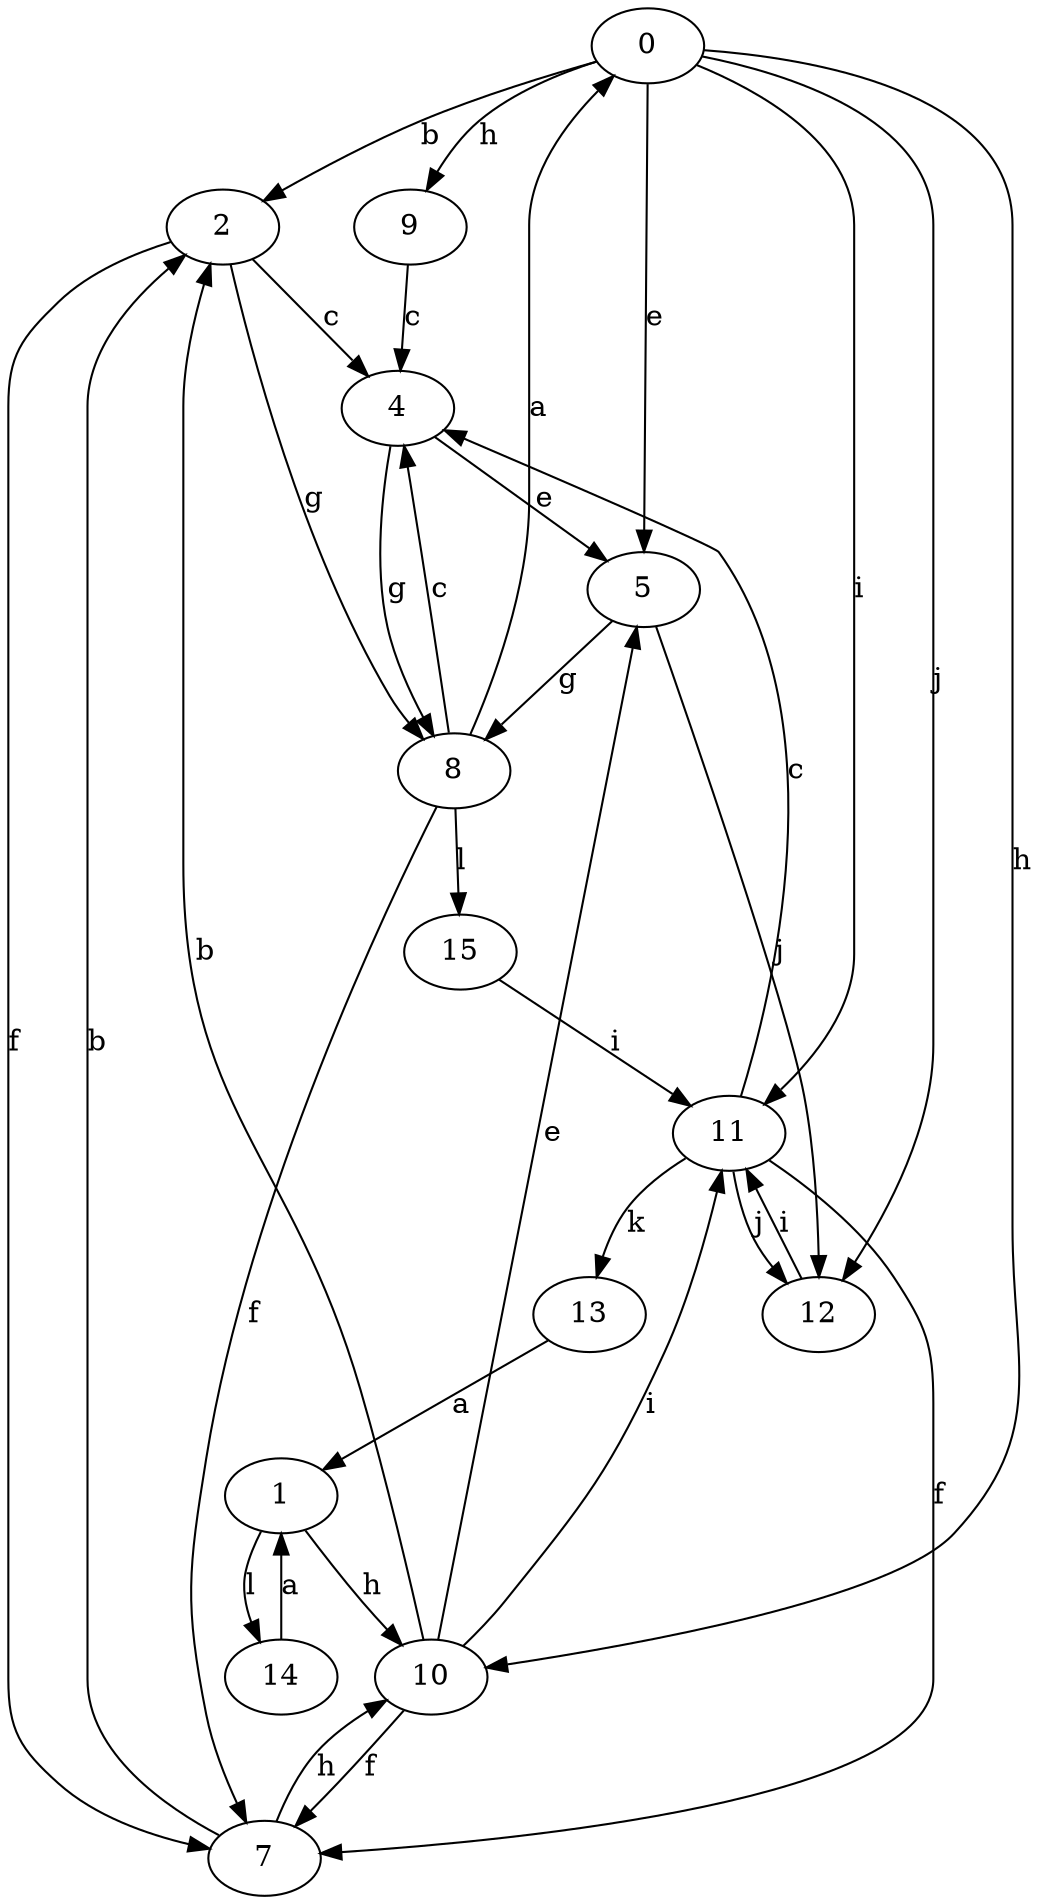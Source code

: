 strict digraph  {
0;
1;
2;
4;
5;
7;
8;
9;
10;
11;
12;
13;
14;
15;
0 -> 2  [label=b];
0 -> 5  [label=e];
0 -> 9  [label=h];
0 -> 10  [label=h];
0 -> 11  [label=i];
0 -> 12  [label=j];
1 -> 10  [label=h];
1 -> 14  [label=l];
2 -> 4  [label=c];
2 -> 7  [label=f];
2 -> 8  [label=g];
4 -> 5  [label=e];
4 -> 8  [label=g];
5 -> 8  [label=g];
5 -> 12  [label=j];
7 -> 2  [label=b];
7 -> 10  [label=h];
8 -> 0  [label=a];
8 -> 4  [label=c];
8 -> 7  [label=f];
8 -> 15  [label=l];
9 -> 4  [label=c];
10 -> 2  [label=b];
10 -> 5  [label=e];
10 -> 7  [label=f];
10 -> 11  [label=i];
11 -> 4  [label=c];
11 -> 7  [label=f];
11 -> 12  [label=j];
11 -> 13  [label=k];
12 -> 11  [label=i];
13 -> 1  [label=a];
14 -> 1  [label=a];
15 -> 11  [label=i];
}
